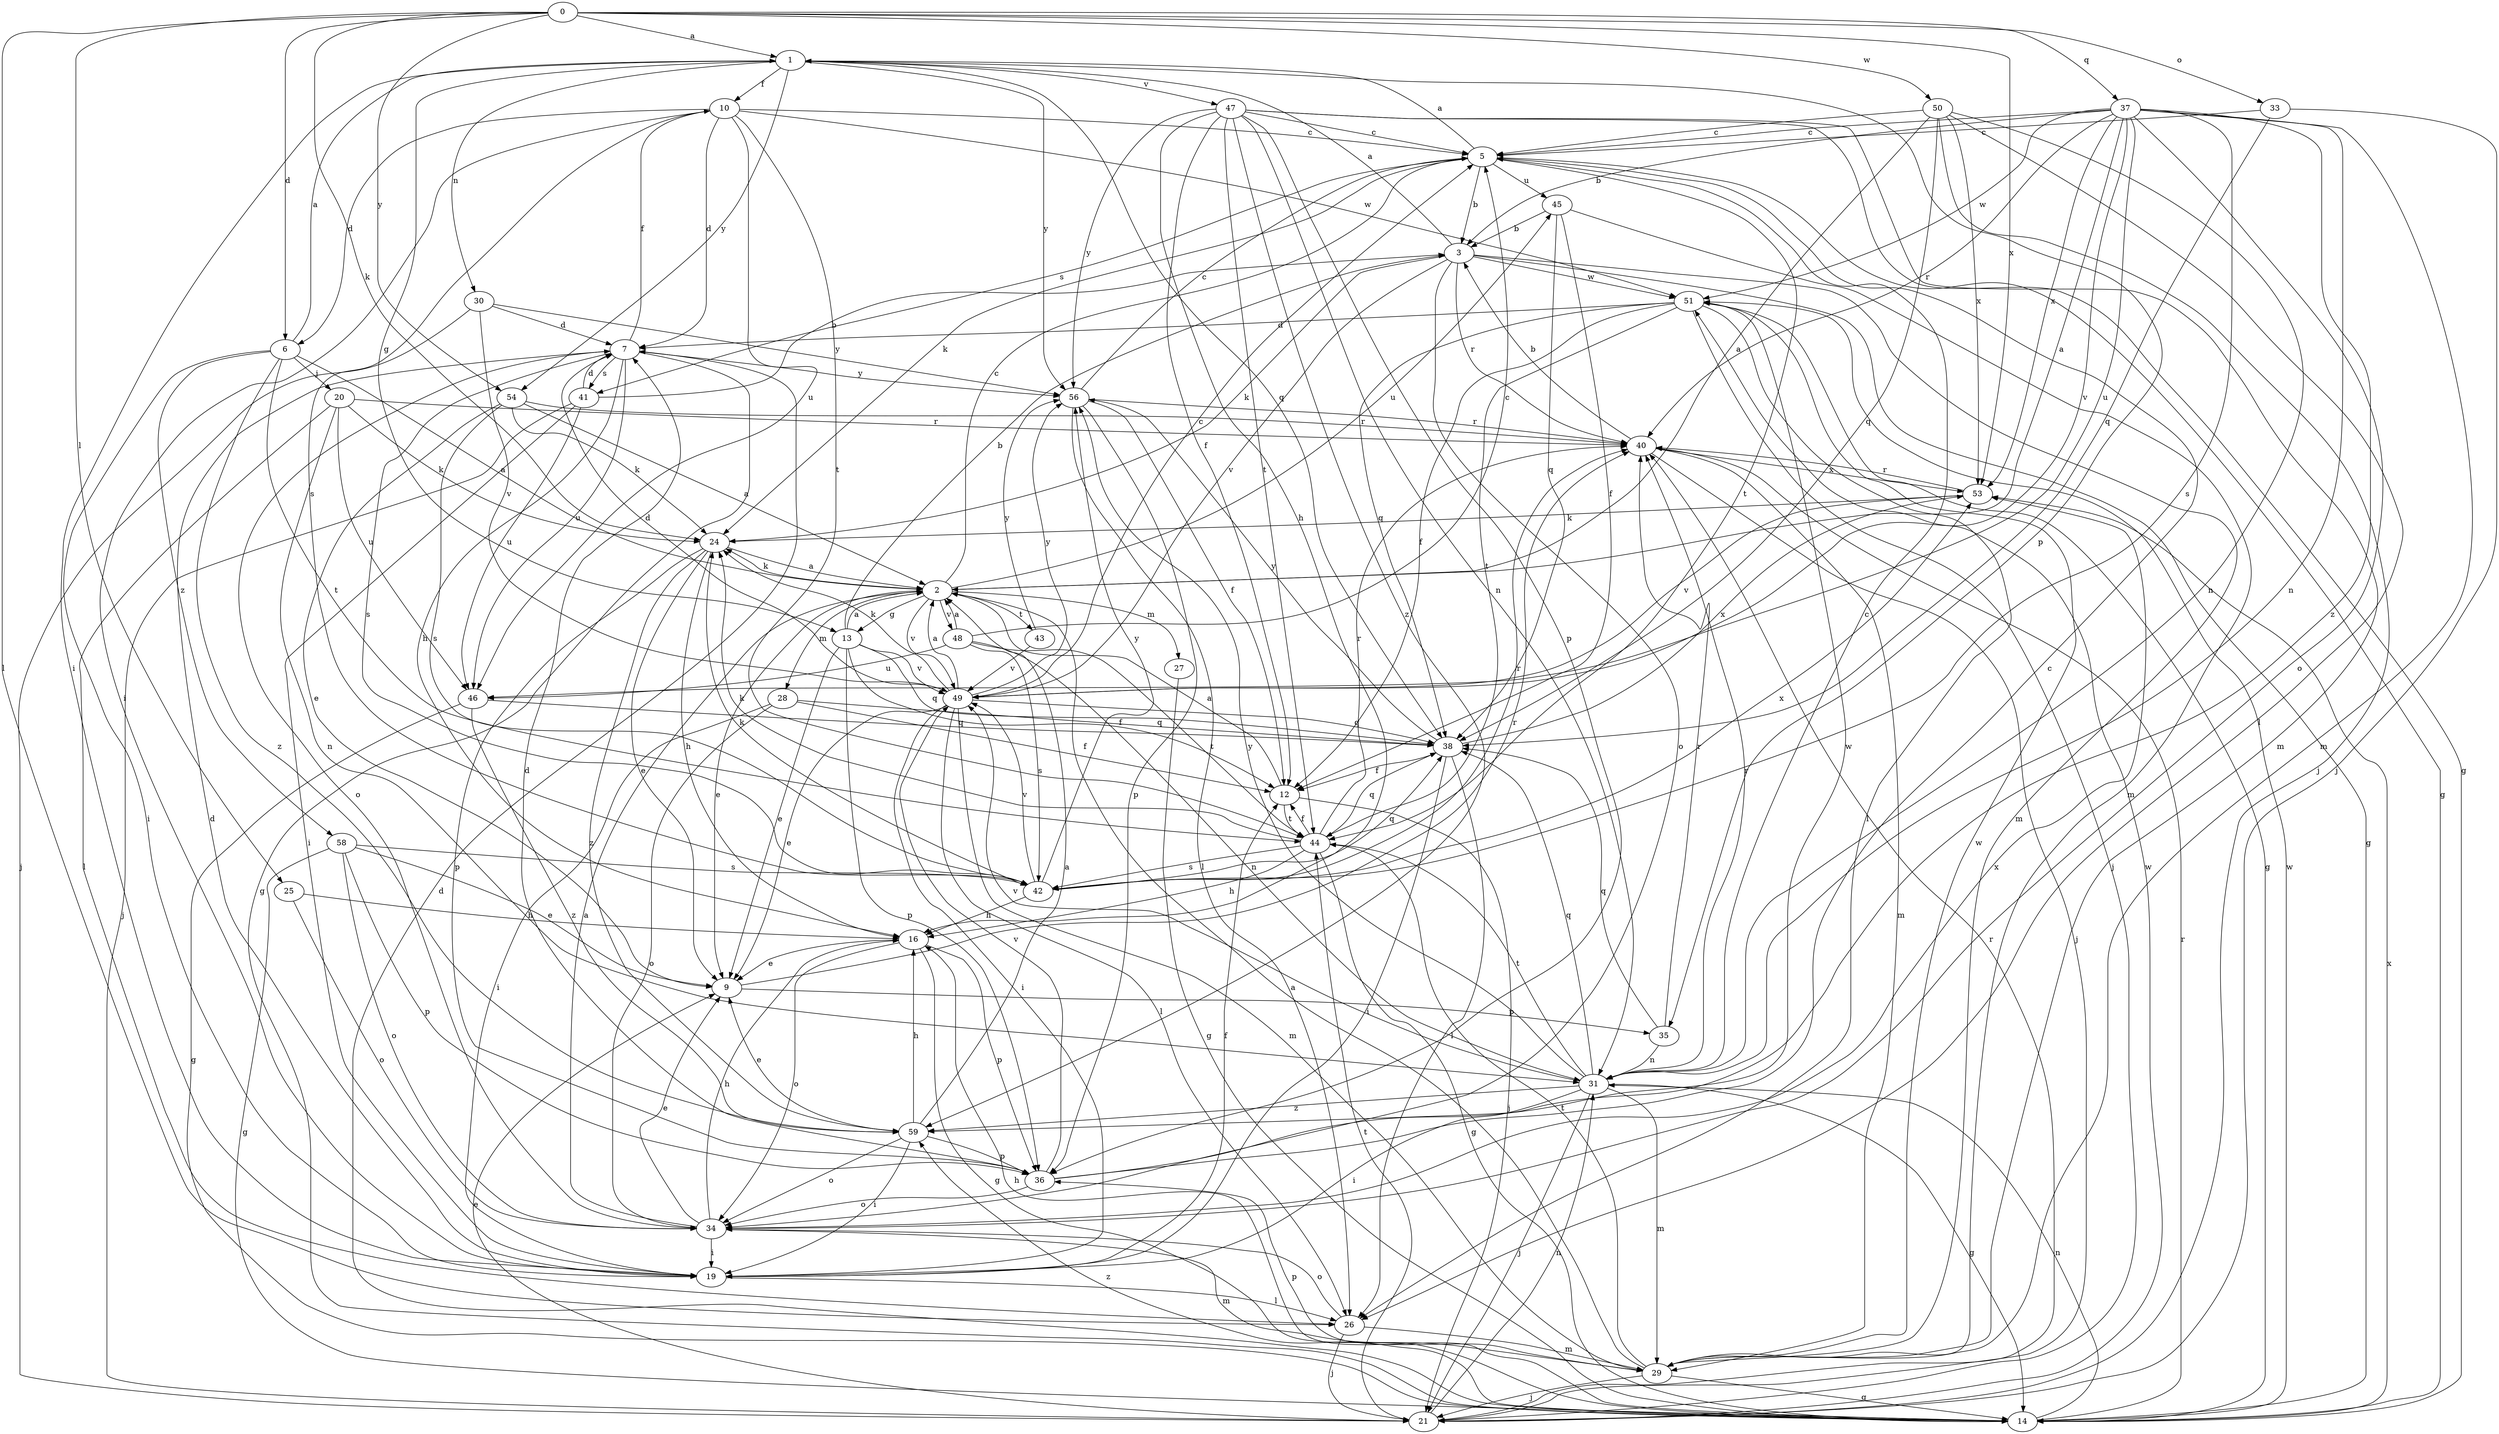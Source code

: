 strict digraph  {
0;
1;
2;
3;
5;
6;
7;
9;
10;
12;
13;
14;
16;
19;
20;
21;
24;
25;
26;
27;
28;
29;
30;
31;
33;
34;
35;
36;
37;
38;
40;
41;
42;
43;
44;
45;
46;
47;
48;
49;
50;
51;
53;
54;
56;
58;
59;
0 -> 1  [label=a];
0 -> 6  [label=d];
0 -> 24  [label=k];
0 -> 25  [label=l];
0 -> 26  [label=l];
0 -> 33  [label=o];
0 -> 37  [label=q];
0 -> 50  [label=w];
0 -> 53  [label=x];
0 -> 54  [label=y];
1 -> 10  [label=f];
1 -> 13  [label=g];
1 -> 19  [label=i];
1 -> 30  [label=n];
1 -> 35  [label=p];
1 -> 38  [label=q];
1 -> 47  [label=v];
1 -> 54  [label=y];
1 -> 56  [label=y];
2 -> 5  [label=c];
2 -> 9  [label=e];
2 -> 13  [label=g];
2 -> 24  [label=k];
2 -> 27  [label=m];
2 -> 28  [label=m];
2 -> 43  [label=t];
2 -> 45  [label=u];
2 -> 48  [label=v];
2 -> 49  [label=v];
3 -> 1  [label=a];
3 -> 14  [label=g];
3 -> 24  [label=k];
3 -> 29  [label=m];
3 -> 34  [label=o];
3 -> 40  [label=r];
3 -> 49  [label=v];
3 -> 51  [label=w];
5 -> 1  [label=a];
5 -> 3  [label=b];
5 -> 14  [label=g];
5 -> 24  [label=k];
5 -> 41  [label=s];
5 -> 44  [label=t];
5 -> 45  [label=u];
6 -> 1  [label=a];
6 -> 2  [label=a];
6 -> 19  [label=i];
6 -> 20  [label=j];
6 -> 44  [label=t];
6 -> 58  [label=z];
6 -> 59  [label=z];
7 -> 10  [label=f];
7 -> 14  [label=g];
7 -> 16  [label=h];
7 -> 34  [label=o];
7 -> 41  [label=s];
7 -> 42  [label=s];
7 -> 46  [label=u];
7 -> 56  [label=y];
9 -> 35  [label=p];
9 -> 40  [label=r];
10 -> 5  [label=c];
10 -> 6  [label=d];
10 -> 7  [label=d];
10 -> 19  [label=i];
10 -> 42  [label=s];
10 -> 44  [label=t];
10 -> 46  [label=u];
10 -> 51  [label=w];
12 -> 2  [label=a];
12 -> 21  [label=j];
12 -> 44  [label=t];
13 -> 2  [label=a];
13 -> 3  [label=b];
13 -> 9  [label=e];
13 -> 12  [label=f];
13 -> 36  [label=p];
13 -> 38  [label=q];
13 -> 49  [label=v];
14 -> 7  [label=d];
14 -> 16  [label=h];
14 -> 31  [label=n];
14 -> 40  [label=r];
14 -> 51  [label=w];
14 -> 53  [label=x];
14 -> 59  [label=z];
16 -> 9  [label=e];
16 -> 14  [label=g];
16 -> 34  [label=o];
16 -> 36  [label=p];
19 -> 7  [label=d];
19 -> 12  [label=f];
19 -> 26  [label=l];
20 -> 24  [label=k];
20 -> 26  [label=l];
20 -> 31  [label=n];
20 -> 40  [label=r];
20 -> 46  [label=u];
21 -> 9  [label=e];
21 -> 31  [label=n];
21 -> 40  [label=r];
21 -> 44  [label=t];
21 -> 51  [label=w];
24 -> 2  [label=a];
24 -> 9  [label=e];
24 -> 16  [label=h];
24 -> 36  [label=p];
24 -> 59  [label=z];
25 -> 16  [label=h];
25 -> 34  [label=o];
26 -> 21  [label=j];
26 -> 29  [label=m];
26 -> 34  [label=o];
27 -> 14  [label=g];
28 -> 12  [label=f];
28 -> 19  [label=i];
28 -> 34  [label=o];
28 -> 38  [label=q];
29 -> 2  [label=a];
29 -> 14  [label=g];
29 -> 21  [label=j];
29 -> 36  [label=p];
29 -> 44  [label=t];
29 -> 51  [label=w];
30 -> 7  [label=d];
30 -> 21  [label=j];
30 -> 49  [label=v];
30 -> 56  [label=y];
31 -> 5  [label=c];
31 -> 14  [label=g];
31 -> 19  [label=i];
31 -> 21  [label=j];
31 -> 29  [label=m];
31 -> 38  [label=q];
31 -> 40  [label=r];
31 -> 44  [label=t];
31 -> 49  [label=v];
31 -> 56  [label=y];
31 -> 59  [label=z];
33 -> 5  [label=c];
33 -> 21  [label=j];
33 -> 38  [label=q];
34 -> 2  [label=a];
34 -> 9  [label=e];
34 -> 16  [label=h];
34 -> 19  [label=i];
34 -> 29  [label=m];
34 -> 53  [label=x];
35 -> 31  [label=n];
35 -> 38  [label=q];
35 -> 40  [label=r];
36 -> 5  [label=c];
36 -> 7  [label=d];
36 -> 34  [label=o];
36 -> 49  [label=v];
36 -> 51  [label=w];
37 -> 2  [label=a];
37 -> 3  [label=b];
37 -> 5  [label=c];
37 -> 29  [label=m];
37 -> 31  [label=n];
37 -> 34  [label=o];
37 -> 40  [label=r];
37 -> 42  [label=s];
37 -> 46  [label=u];
37 -> 49  [label=v];
37 -> 51  [label=w];
37 -> 53  [label=x];
37 -> 59  [label=z];
38 -> 12  [label=f];
38 -> 19  [label=i];
38 -> 26  [label=l];
38 -> 53  [label=x];
38 -> 56  [label=y];
40 -> 3  [label=b];
40 -> 21  [label=j];
40 -> 29  [label=m];
40 -> 53  [label=x];
41 -> 3  [label=b];
41 -> 7  [label=d];
41 -> 19  [label=i];
41 -> 21  [label=j];
41 -> 46  [label=u];
42 -> 16  [label=h];
42 -> 24  [label=k];
42 -> 38  [label=q];
42 -> 40  [label=r];
42 -> 49  [label=v];
42 -> 53  [label=x];
42 -> 56  [label=y];
43 -> 49  [label=v];
43 -> 56  [label=y];
44 -> 12  [label=f];
44 -> 14  [label=g];
44 -> 16  [label=h];
44 -> 24  [label=k];
44 -> 38  [label=q];
44 -> 40  [label=r];
44 -> 42  [label=s];
45 -> 3  [label=b];
45 -> 12  [label=f];
45 -> 29  [label=m];
45 -> 38  [label=q];
46 -> 14  [label=g];
46 -> 38  [label=q];
46 -> 59  [label=z];
47 -> 5  [label=c];
47 -> 12  [label=f];
47 -> 14  [label=g];
47 -> 16  [label=h];
47 -> 29  [label=m];
47 -> 31  [label=n];
47 -> 36  [label=p];
47 -> 44  [label=t];
47 -> 56  [label=y];
47 -> 59  [label=z];
48 -> 2  [label=a];
48 -> 5  [label=c];
48 -> 31  [label=n];
48 -> 42  [label=s];
48 -> 44  [label=t];
48 -> 46  [label=u];
49 -> 2  [label=a];
49 -> 5  [label=c];
49 -> 7  [label=d];
49 -> 9  [label=e];
49 -> 19  [label=i];
49 -> 24  [label=k];
49 -> 26  [label=l];
49 -> 29  [label=m];
49 -> 38  [label=q];
49 -> 56  [label=y];
50 -> 2  [label=a];
50 -> 5  [label=c];
50 -> 21  [label=j];
50 -> 26  [label=l];
50 -> 31  [label=n];
50 -> 38  [label=q];
50 -> 53  [label=x];
51 -> 7  [label=d];
51 -> 12  [label=f];
51 -> 14  [label=g];
51 -> 21  [label=j];
51 -> 26  [label=l];
51 -> 38  [label=q];
51 -> 44  [label=t];
53 -> 24  [label=k];
53 -> 40  [label=r];
53 -> 49  [label=v];
54 -> 2  [label=a];
54 -> 9  [label=e];
54 -> 24  [label=k];
54 -> 40  [label=r];
54 -> 42  [label=s];
56 -> 5  [label=c];
56 -> 12  [label=f];
56 -> 26  [label=l];
56 -> 36  [label=p];
56 -> 40  [label=r];
58 -> 9  [label=e];
58 -> 14  [label=g];
58 -> 34  [label=o];
58 -> 36  [label=p];
58 -> 42  [label=s];
59 -> 2  [label=a];
59 -> 9  [label=e];
59 -> 16  [label=h];
59 -> 19  [label=i];
59 -> 34  [label=o];
59 -> 36  [label=p];
}
